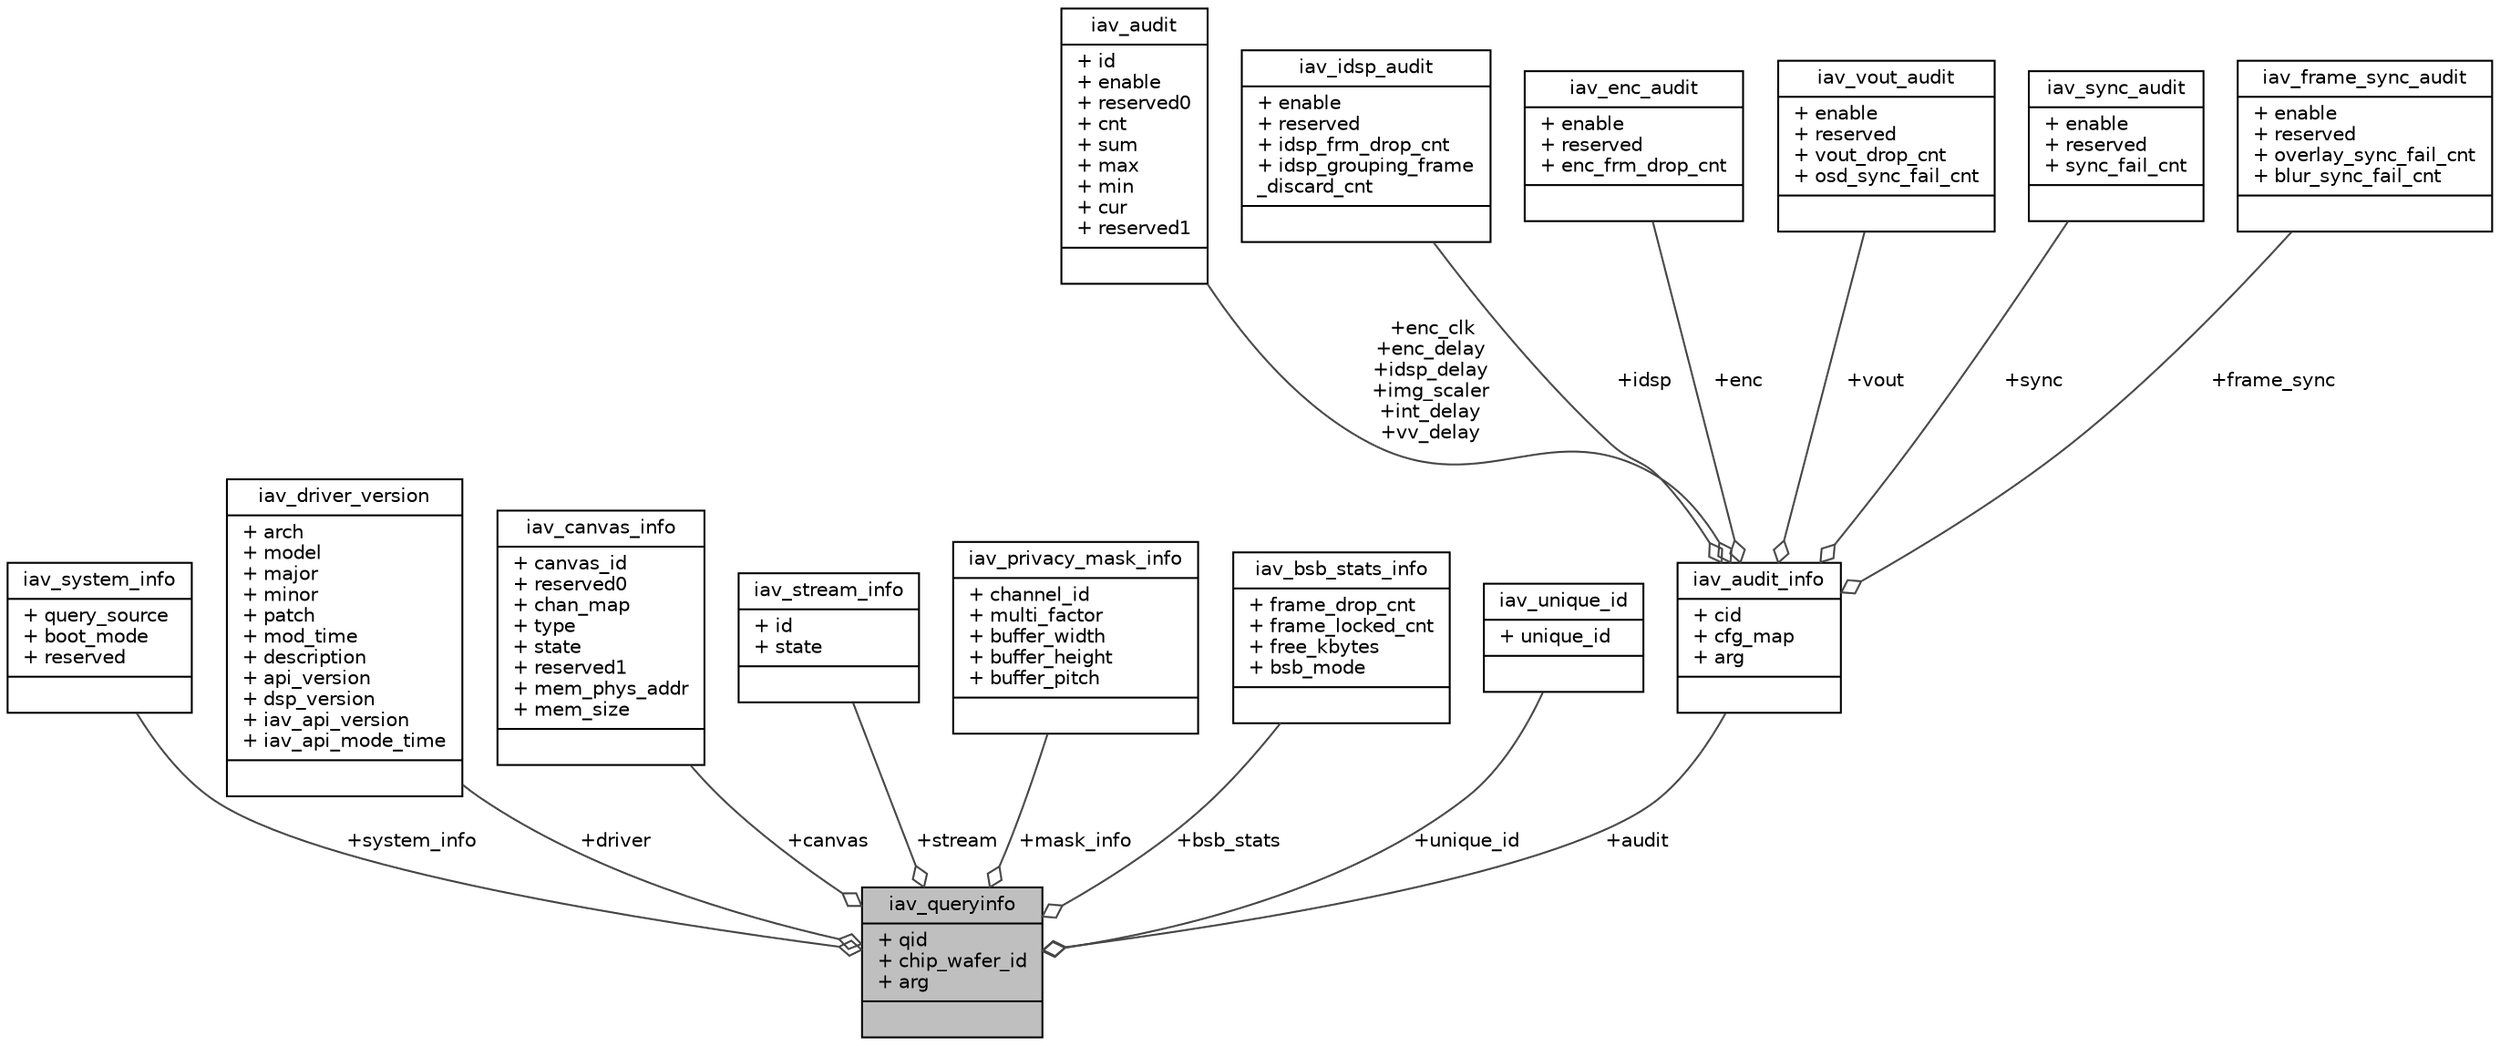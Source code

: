 digraph "iav_queryinfo"
{
 // INTERACTIVE_SVG=YES
 // LATEX_PDF_SIZE
  bgcolor="transparent";
  edge [fontname="Helvetica",fontsize="10",labelfontname="Helvetica",labelfontsize="10"];
  node [fontname="Helvetica",fontsize="10",shape=record];
  Node1 [label="{iav_queryinfo\n|+ qid\l+ chip_wafer_id\l+ arg\l|}",height=0.2,width=0.4,color="black", fillcolor="grey75", style="filled", fontcolor="black",tooltip=" "];
  Node2 -> Node1 [color="grey25",fontsize="10",style="solid",label=" +system_info" ,arrowhead="odiamond",fontname="Helvetica"];
  Node2 [label="{iav_system_info\n|+ query_source\l+ boot_mode\l+ reserved\l|}",height=0.2,width=0.4,color="black",URL="$de/da5/structiav__system__info.html",tooltip=" "];
  Node3 -> Node1 [color="grey25",fontsize="10",style="solid",label=" +driver" ,arrowhead="odiamond",fontname="Helvetica"];
  Node3 [label="{iav_driver_version\n|+ arch\l+ model\l+ major\l+ minor\l+ patch\l+ mod_time\l+ description\l+ api_version\l+ dsp_version\l+ iav_api_version\l+ iav_api_mode_time\l|}",height=0.2,width=0.4,color="black",URL="$d4/dbb/structiav__driver__version.html",tooltip=" "];
  Node4 -> Node1 [color="grey25",fontsize="10",style="solid",label=" +canvas" ,arrowhead="odiamond",fontname="Helvetica"];
  Node4 [label="{iav_canvas_info\n|+ canvas_id\l+ reserved0\l+ chan_map\l+ type\l+ state\l+ reserved1\l+ mem_phys_addr\l+ mem_size\l|}",height=0.2,width=0.4,color="black",URL="$d5/d30/structiav__canvas__info.html",tooltip=" "];
  Node5 -> Node1 [color="grey25",fontsize="10",style="solid",label=" +stream" ,arrowhead="odiamond",fontname="Helvetica"];
  Node5 [label="{iav_stream_info\n|+ id\l+ state\l|}",height=0.2,width=0.4,color="black",URL="$d8/d08/structiav__stream__info.html",tooltip=" "];
  Node6 -> Node1 [color="grey25",fontsize="10",style="solid",label=" +mask_info" ,arrowhead="odiamond",fontname="Helvetica"];
  Node6 [label="{iav_privacy_mask_info\n|+ channel_id\l+ multi_factor\l+ buffer_width\l+ buffer_height\l+ buffer_pitch\l|}",height=0.2,width=0.4,color="black",URL="$dc/dfa/structiav__privacy__mask__info.html",tooltip=" "];
  Node7 -> Node1 [color="grey25",fontsize="10",style="solid",label=" +bsb_stats" ,arrowhead="odiamond",fontname="Helvetica"];
  Node7 [label="{iav_bsb_stats_info\n|+ frame_drop_cnt\l+ frame_locked_cnt\l+ free_kbytes\l+ bsb_mode\l|}",height=0.2,width=0.4,color="black",URL="$d5/d0b/structiav__bsb__stats__info.html",tooltip=" "];
  Node8 -> Node1 [color="grey25",fontsize="10",style="solid",label=" +unique_id" ,arrowhead="odiamond",fontname="Helvetica"];
  Node8 [label="{iav_unique_id\n|+ unique_id\l|}",height=0.2,width=0.4,color="black",URL="$da/dfe/structiav__unique__id.html",tooltip=" "];
  Node9 -> Node1 [color="grey25",fontsize="10",style="solid",label=" +audit" ,arrowhead="odiamond",fontname="Helvetica"];
  Node9 [label="{iav_audit_info\n|+ cid\l+ cfg_map\l+ arg\l|}",height=0.2,width=0.4,color="black",URL="$df/de2/structiav__audit__info.html",tooltip=" "];
  Node10 -> Node9 [color="grey25",fontsize="10",style="solid",label=" +enc_clk\n+enc_delay\n+idsp_delay\n+img_scaler\n+int_delay\n+vv_delay" ,arrowhead="odiamond",fontname="Helvetica"];
  Node10 [label="{iav_audit\n|+ id\l+ enable\l+ reserved0\l+ cnt\l+ sum\l+ max\l+ min\l+ cur\l+ reserved1\l|}",height=0.2,width=0.4,color="black",URL="$da/d27/structiav__audit.html",tooltip=" "];
  Node11 -> Node9 [color="grey25",fontsize="10",style="solid",label=" +idsp" ,arrowhead="odiamond",fontname="Helvetica"];
  Node11 [label="{iav_idsp_audit\n|+ enable\l+ reserved\l+ idsp_frm_drop_cnt\l+ idsp_grouping_frame\l_discard_cnt\l|}",height=0.2,width=0.4,color="black",URL="$de/da8/structiav__idsp__audit.html",tooltip=" "];
  Node12 -> Node9 [color="grey25",fontsize="10",style="solid",label=" +enc" ,arrowhead="odiamond",fontname="Helvetica"];
  Node12 [label="{iav_enc_audit\n|+ enable\l+ reserved\l+ enc_frm_drop_cnt\l|}",height=0.2,width=0.4,color="black",URL="$d9/dd9/structiav__enc__audit.html",tooltip=" "];
  Node13 -> Node9 [color="grey25",fontsize="10",style="solid",label=" +vout" ,arrowhead="odiamond",fontname="Helvetica"];
  Node13 [label="{iav_vout_audit\n|+ enable\l+ reserved\l+ vout_drop_cnt\l+ osd_sync_fail_cnt\l|}",height=0.2,width=0.4,color="black",URL="$d8/d9a/structiav__vout__audit.html",tooltip=" "];
  Node14 -> Node9 [color="grey25",fontsize="10",style="solid",label=" +sync" ,arrowhead="odiamond",fontname="Helvetica"];
  Node14 [label="{iav_sync_audit\n|+ enable\l+ reserved\l+ sync_fail_cnt\l|}",height=0.2,width=0.4,color="black",URL="$df/d5d/structiav__sync__audit.html",tooltip=" "];
  Node15 -> Node9 [color="grey25",fontsize="10",style="solid",label=" +frame_sync" ,arrowhead="odiamond",fontname="Helvetica"];
  Node15 [label="{iav_frame_sync_audit\n|+ enable\l+ reserved\l+ overlay_sync_fail_cnt\l+ blur_sync_fail_cnt\l|}",height=0.2,width=0.4,color="black",URL="$de/d46/structiav__frame__sync__audit.html",tooltip=" "];
}
